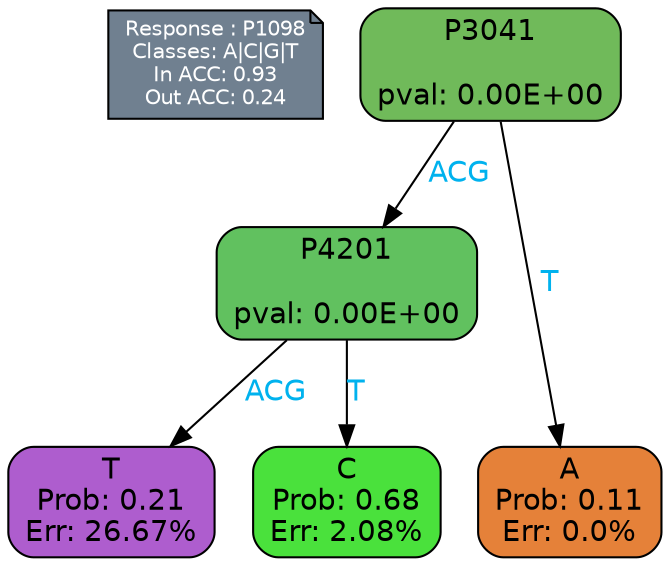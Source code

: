 digraph Tree {
node [shape=box, style="filled, rounded", color="black", fontname=helvetica] ;
graph [ranksep=equally, splines=polylines, bgcolor=transparent, dpi=600] ;
edge [fontname=helvetica] ;
LEGEND [label="Response : P1098
Classes: A|C|G|T
In ACC: 0.93
Out ACC: 0.24
",shape=note,align=left,style=filled,fillcolor="slategray",fontcolor="white",fontsize=10];1 [label="P3041

pval: 0.00E+00", fillcolor="#70ba5a"] ;
2 [label="P4201

pval: 0.00E+00", fillcolor="#61c15f"] ;
3 [label="T
Prob: 0.21
Err: 26.67%", fillcolor="#ae5dce"] ;
4 [label="C
Prob: 0.68
Err: 2.08%", fillcolor="#4ae13c"] ;
5 [label="A
Prob: 0.11
Err: 0.0%", fillcolor="#e58139"] ;
1 -> 2 [label="ACG",fontcolor=deepskyblue2] ;
1 -> 5 [label="T",fontcolor=deepskyblue2] ;
2 -> 3 [label="ACG",fontcolor=deepskyblue2] ;
2 -> 4 [label="T",fontcolor=deepskyblue2] ;
{rank = same; 3;4;5;}{rank = same; LEGEND;1;}}